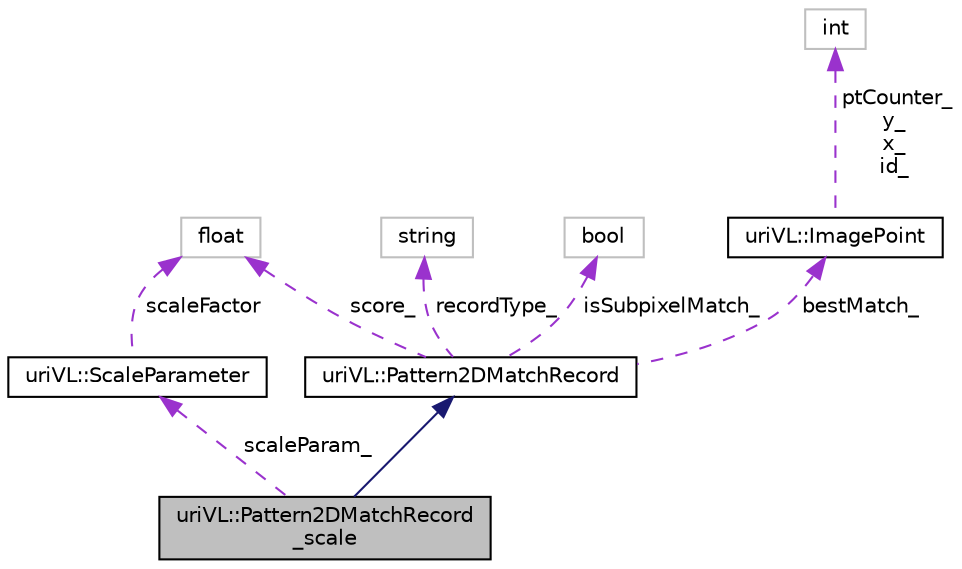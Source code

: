 digraph "uriVL::Pattern2DMatchRecord_scale"
{
  edge [fontname="Helvetica",fontsize="10",labelfontname="Helvetica",labelfontsize="10"];
  node [fontname="Helvetica",fontsize="10",shape=record];
  Node1 [label="uriVL::Pattern2DMatchRecord\l_scale",height=0.2,width=0.4,color="black", fillcolor="grey75", style="filled", fontcolor="black"];
  Node2 -> Node1 [dir="back",color="midnightblue",fontsize="10",style="solid",fontname="Helvetica"];
  Node2 [label="uriVL::Pattern2DMatchRecord",height=0.2,width=0.4,color="black", fillcolor="white", style="filled",URL="$classuriVL_1_1Pattern2DMatchRecord.html",tooltip="Holds the records of a 2D matching result. "];
  Node3 -> Node2 [dir="back",color="darkorchid3",fontsize="10",style="dashed",label=" score_" ,fontname="Helvetica"];
  Node3 [label="float",height=0.2,width=0.4,color="grey75", fillcolor="white", style="filled"];
  Node4 -> Node2 [dir="back",color="darkorchid3",fontsize="10",style="dashed",label=" recordType_" ,fontname="Helvetica"];
  Node4 [label="string",height=0.2,width=0.4,color="grey75", fillcolor="white", style="filled"];
  Node5 -> Node2 [dir="back",color="darkorchid3",fontsize="10",style="dashed",label=" isSubpixelMatch_" ,fontname="Helvetica"];
  Node5 [label="bool",height=0.2,width=0.4,color="grey75", fillcolor="white", style="filled"];
  Node6 -> Node2 [dir="back",color="darkorchid3",fontsize="10",style="dashed",label=" bestMatch_" ,fontname="Helvetica"];
  Node6 [label="uriVL::ImagePoint",height=0.2,width=0.4,color="black", fillcolor="white", style="filled",URL="$classuriVL_1_1ImagePoint.html",tooltip="Implements the ImagePoint class. "];
  Node7 -> Node6 [dir="back",color="darkorchid3",fontsize="10",style="dashed",label=" ptCounter_\ny_\nx_\nid_" ,fontname="Helvetica"];
  Node7 [label="int",height=0.2,width=0.4,color="grey75", fillcolor="white", style="filled"];
  Node8 -> Node1 [dir="back",color="darkorchid3",fontsize="10",style="dashed",label=" scaleParam_" ,fontname="Helvetica"];
  Node8 [label="uriVL::ScaleParameter",height=0.2,width=0.4,color="black", fillcolor="white", style="filled",URL="$structuriVL_1_1ScaleParameter.html"];
  Node3 -> Node8 [dir="back",color="darkorchid3",fontsize="10",style="dashed",label=" scaleFactor" ,fontname="Helvetica"];
}
